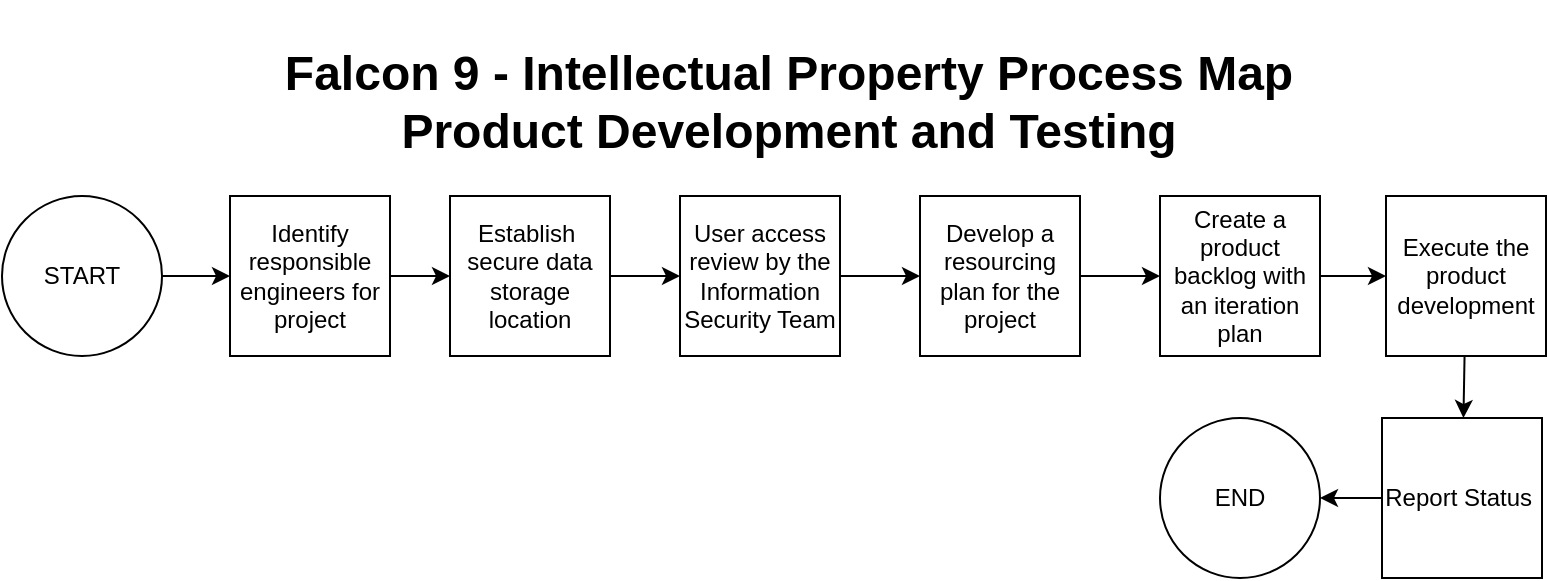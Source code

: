 <mxfile>
    <diagram id="PbFvnkKS_HCDwxyT2tBo" name="Page-1">
        <mxGraphModel dx="894" dy="702" grid="0" gridSize="10" guides="1" tooltips="1" connect="1" arrows="1" fold="1" page="1" pageScale="1" pageWidth="850" pageHeight="1100" background="#ffffff" math="0" shadow="0">
            <root>
                <mxCell id="0"/>
                <mxCell id="1" parent="0"/>
                <mxCell id="2" value="&lt;h1 style=&quot;color: rgb(240 , 240 , 240) ; font-family: &amp;#34;helvetica&amp;#34; ; font-style: normal ; letter-spacing: normal ; text-indent: 0px ; text-transform: none ; word-spacing: 0px&quot;&gt;&lt;font color=&quot;#000000&quot; style=&quot;background-color: rgb(255 , 255 , 255)&quot;&gt;Falcon 9 - Intellectual Property Process Map Product Development and Testing&lt;/font&gt;&lt;/h1&gt;" style="text;whiteSpace=wrap;html=1;align=center;" parent="1" vertex="1">
                    <mxGeometry x="125" y="10" width="601" height="74" as="geometry"/>
                </mxCell>
                <mxCell id="6" value="" style="edgeStyle=none;html=1;strokeColor=#000000;" edge="1" parent="1" source="7" target="9">
                    <mxGeometry relative="1" as="geometry"/>
                </mxCell>
                <mxCell id="7" value="START" style="ellipse;whiteSpace=wrap;html=1;aspect=fixed;" vertex="1" parent="1">
                    <mxGeometry x="32" y="108" width="80" height="80" as="geometry"/>
                </mxCell>
                <mxCell id="8" value="" style="edgeStyle=none;html=1;strokeColor=#000000;" edge="1" parent="1" source="9" target="11">
                    <mxGeometry relative="1" as="geometry"/>
                </mxCell>
                <mxCell id="9" value="Identify responsible engineers for project" style="whiteSpace=wrap;html=1;aspect=fixed;" vertex="1" parent="1">
                    <mxGeometry x="146" y="108" width="80" height="80" as="geometry"/>
                </mxCell>
                <mxCell id="10" value="" style="edgeStyle=none;html=1;strokeColor=#000000;" edge="1" parent="1" source="11" target="12">
                    <mxGeometry relative="1" as="geometry"/>
                </mxCell>
                <mxCell id="11" value="Establish&amp;nbsp; secure data storage location" style="whiteSpace=wrap;html=1;aspect=fixed;" vertex="1" parent="1">
                    <mxGeometry x="256" y="108" width="80" height="80" as="geometry"/>
                </mxCell>
                <mxCell id="14" value="" style="edgeStyle=none;html=1;strokeColor=#000000;" edge="1" parent="1" source="12" target="13">
                    <mxGeometry relative="1" as="geometry"/>
                </mxCell>
                <mxCell id="12" value="User access review by the Information Security Team" style="whiteSpace=wrap;html=1;aspect=fixed;" vertex="1" parent="1">
                    <mxGeometry x="371" y="108" width="80" height="80" as="geometry"/>
                </mxCell>
                <mxCell id="17" value="" style="edgeStyle=none;html=1;strokeColor=#000000;" edge="1" parent="1" source="13" target="16">
                    <mxGeometry relative="1" as="geometry"/>
                </mxCell>
                <mxCell id="13" value="Develop a resourcing plan for the project" style="whiteSpace=wrap;html=1;aspect=fixed;" vertex="1" parent="1">
                    <mxGeometry x="491" y="108" width="80" height="80" as="geometry"/>
                </mxCell>
                <mxCell id="19" value="" style="edgeStyle=none;html=1;strokeColor=#000000;" edge="1" parent="1" source="16" target="18">
                    <mxGeometry relative="1" as="geometry"/>
                </mxCell>
                <mxCell id="16" value="Create a product backlog with an iteration plan" style="whiteSpace=wrap;html=1;aspect=fixed;" vertex="1" parent="1">
                    <mxGeometry x="611" y="108" width="80" height="80" as="geometry"/>
                </mxCell>
                <mxCell id="21" value="" style="edgeStyle=none;html=1;strokeColor=#000000;" edge="1" parent="1" source="18" target="20">
                    <mxGeometry relative="1" as="geometry"/>
                </mxCell>
                <mxCell id="18" value="Execute the product development" style="whiteSpace=wrap;html=1;aspect=fixed;" vertex="1" parent="1">
                    <mxGeometry x="724" y="108" width="80" height="80" as="geometry"/>
                </mxCell>
                <mxCell id="23" value="" style="edgeStyle=none;html=1;strokeColor=#000000;" edge="1" parent="1" source="20" target="22">
                    <mxGeometry relative="1" as="geometry"/>
                </mxCell>
                <mxCell id="20" value="Report Status&amp;nbsp;" style="whiteSpace=wrap;html=1;aspect=fixed;" vertex="1" parent="1">
                    <mxGeometry x="722" y="219" width="80" height="80" as="geometry"/>
                </mxCell>
                <mxCell id="22" value="END" style="ellipse;whiteSpace=wrap;html=1;aspect=fixed;" vertex="1" parent="1">
                    <mxGeometry x="611" y="219" width="80" height="80" as="geometry"/>
                </mxCell>
            </root>
        </mxGraphModel>
    </diagram>
</mxfile>